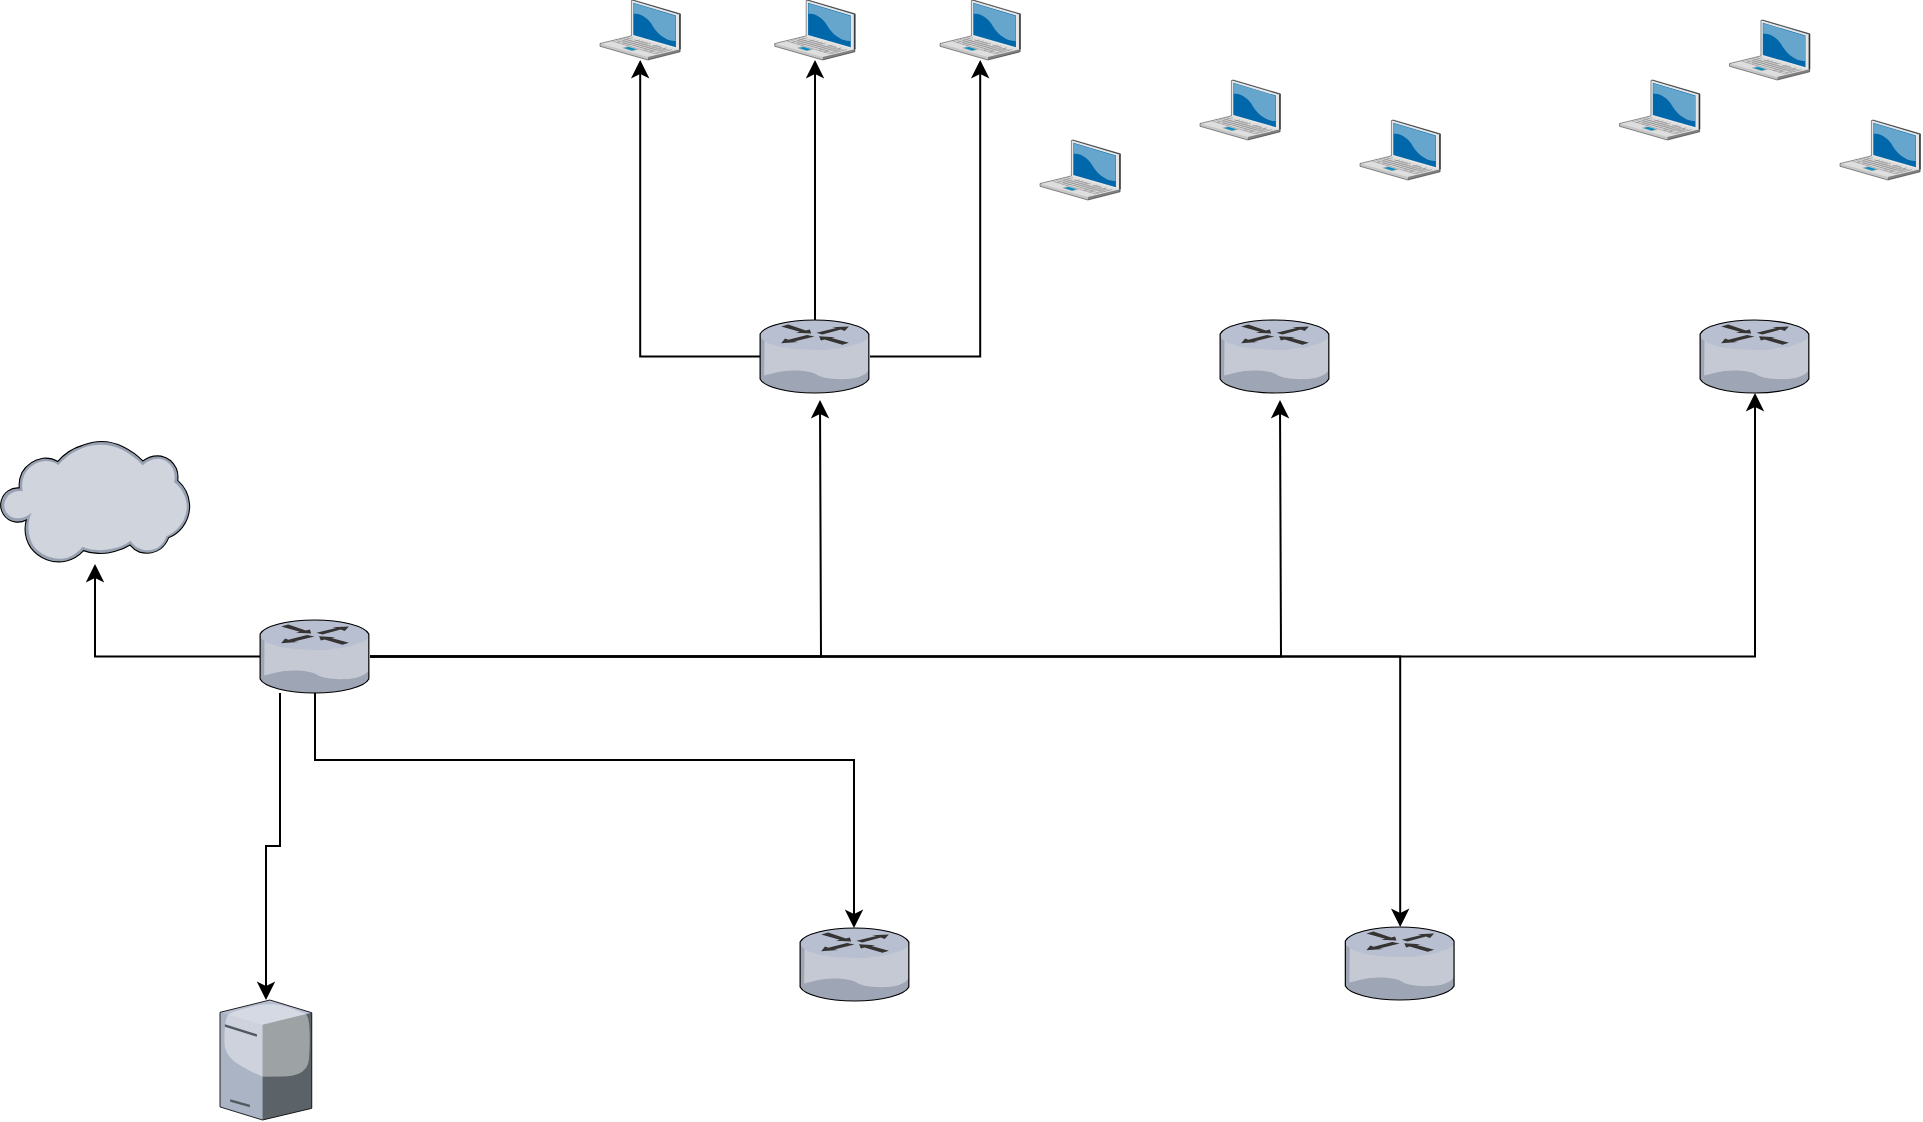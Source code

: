 <mxfile version="13.6.2" type="github">
  <diagram name="Page-1" id="822b0af5-4adb-64df-f703-e8dfc1f81529">
    <mxGraphModel dx="1113" dy="642" grid="1" gridSize="10" guides="1" tooltips="1" connect="1" arrows="1" fold="1" page="1" pageScale="1" pageWidth="1100" pageHeight="850" background="#ffffff" math="0" shadow="0">
      <root>
        <mxCell id="0" />
        <mxCell id="1" parent="0" />
        <mxCell id="yKmip7AhmHxL8dwArh6h-2" value="" style="verticalLabelPosition=bottom;aspect=fixed;html=1;verticalAlign=top;strokeColor=none;align=center;outlineConnect=0;shape=mxgraph.citrix.cloud;" vertex="1" parent="1">
          <mxGeometry x="70" y="280" width="95" height="62" as="geometry" />
        </mxCell>
        <mxCell id="yKmip7AhmHxL8dwArh6h-23" style="edgeStyle=orthogonalEdgeStyle;rounded=0;orthogonalLoop=1;jettySize=auto;html=1;" edge="1" parent="1" source="yKmip7AhmHxL8dwArh6h-3">
          <mxGeometry relative="1" as="geometry">
            <mxPoint x="480" y="260" as="targetPoint" />
          </mxGeometry>
        </mxCell>
        <mxCell id="yKmip7AhmHxL8dwArh6h-24" style="edgeStyle=orthogonalEdgeStyle;rounded=0;orthogonalLoop=1;jettySize=auto;html=1;" edge="1" parent="1" source="yKmip7AhmHxL8dwArh6h-3">
          <mxGeometry relative="1" as="geometry">
            <mxPoint x="710" y="260" as="targetPoint" />
          </mxGeometry>
        </mxCell>
        <mxCell id="yKmip7AhmHxL8dwArh6h-25" style="edgeStyle=orthogonalEdgeStyle;rounded=0;orthogonalLoop=1;jettySize=auto;html=1;" edge="1" parent="1" source="yKmip7AhmHxL8dwArh6h-3" target="yKmip7AhmHxL8dwArh6h-7">
          <mxGeometry relative="1" as="geometry" />
        </mxCell>
        <mxCell id="yKmip7AhmHxL8dwArh6h-27" style="edgeStyle=orthogonalEdgeStyle;rounded=0;orthogonalLoop=1;jettySize=auto;html=1;" edge="1" parent="1" source="yKmip7AhmHxL8dwArh6h-3" target="yKmip7AhmHxL8dwArh6h-4">
          <mxGeometry relative="1" as="geometry">
            <Array as="points">
              <mxPoint x="210" y="483" />
              <mxPoint x="203" y="483" />
            </Array>
          </mxGeometry>
        </mxCell>
        <mxCell id="yKmip7AhmHxL8dwArh6h-28" style="edgeStyle=orthogonalEdgeStyle;rounded=0;orthogonalLoop=1;jettySize=auto;html=1;" edge="1" parent="1" source="yKmip7AhmHxL8dwArh6h-3" target="yKmip7AhmHxL8dwArh6h-2">
          <mxGeometry relative="1" as="geometry" />
        </mxCell>
        <mxCell id="yKmip7AhmHxL8dwArh6h-31" style="edgeStyle=orthogonalEdgeStyle;rounded=0;orthogonalLoop=1;jettySize=auto;html=1;" edge="1" parent="1" source="yKmip7AhmHxL8dwArh6h-3" target="yKmip7AhmHxL8dwArh6h-30">
          <mxGeometry relative="1" as="geometry" />
        </mxCell>
        <mxCell id="yKmip7AhmHxL8dwArh6h-58" style="edgeStyle=orthogonalEdgeStyle;rounded=0;orthogonalLoop=1;jettySize=auto;html=1;" edge="1" parent="1" source="yKmip7AhmHxL8dwArh6h-3" target="yKmip7AhmHxL8dwArh6h-29">
          <mxGeometry relative="1" as="geometry">
            <Array as="points">
              <mxPoint x="227" y="440" />
              <mxPoint x="497" y="440" />
            </Array>
          </mxGeometry>
        </mxCell>
        <mxCell id="yKmip7AhmHxL8dwArh6h-3" value="" style="verticalLabelPosition=bottom;aspect=fixed;html=1;verticalAlign=top;strokeColor=none;align=center;outlineConnect=0;shape=mxgraph.citrix.router;" vertex="1" parent="1">
          <mxGeometry x="200" y="370" width="55" height="36.5" as="geometry" />
        </mxCell>
        <mxCell id="yKmip7AhmHxL8dwArh6h-4" value="" style="verticalLabelPosition=bottom;aspect=fixed;html=1;verticalAlign=top;strokeColor=none;align=center;outlineConnect=0;shape=mxgraph.citrix.license_server;" vertex="1" parent="1">
          <mxGeometry x="180" y="560" width="45.88" height="60" as="geometry" />
        </mxCell>
        <mxCell id="yKmip7AhmHxL8dwArh6h-20" style="edgeStyle=orthogonalEdgeStyle;rounded=0;orthogonalLoop=1;jettySize=auto;html=1;" edge="1" parent="1" source="yKmip7AhmHxL8dwArh6h-5" target="yKmip7AhmHxL8dwArh6h-8">
          <mxGeometry relative="1" as="geometry" />
        </mxCell>
        <mxCell id="yKmip7AhmHxL8dwArh6h-21" style="edgeStyle=orthogonalEdgeStyle;rounded=0;orthogonalLoop=1;jettySize=auto;html=1;" edge="1" parent="1" source="yKmip7AhmHxL8dwArh6h-5" target="yKmip7AhmHxL8dwArh6h-9">
          <mxGeometry relative="1" as="geometry" />
        </mxCell>
        <mxCell id="yKmip7AhmHxL8dwArh6h-22" style="edgeStyle=orthogonalEdgeStyle;rounded=0;orthogonalLoop=1;jettySize=auto;html=1;" edge="1" parent="1" source="yKmip7AhmHxL8dwArh6h-5" target="yKmip7AhmHxL8dwArh6h-10">
          <mxGeometry relative="1" as="geometry" />
        </mxCell>
        <mxCell id="yKmip7AhmHxL8dwArh6h-5" value="" style="verticalLabelPosition=bottom;aspect=fixed;html=1;verticalAlign=top;strokeColor=none;align=center;outlineConnect=0;shape=mxgraph.citrix.router;" vertex="1" parent="1">
          <mxGeometry x="450" y="220" width="55" height="36.5" as="geometry" />
        </mxCell>
        <mxCell id="yKmip7AhmHxL8dwArh6h-6" value="" style="verticalLabelPosition=bottom;aspect=fixed;html=1;verticalAlign=top;strokeColor=none;align=center;outlineConnect=0;shape=mxgraph.citrix.router;" vertex="1" parent="1">
          <mxGeometry x="680" y="220" width="55" height="36.5" as="geometry" />
        </mxCell>
        <mxCell id="yKmip7AhmHxL8dwArh6h-7" value="" style="verticalLabelPosition=bottom;aspect=fixed;html=1;verticalAlign=top;strokeColor=none;align=center;outlineConnect=0;shape=mxgraph.citrix.router;" vertex="1" parent="1">
          <mxGeometry x="920" y="220" width="55" height="36.5" as="geometry" />
        </mxCell>
        <mxCell id="yKmip7AhmHxL8dwArh6h-8" value="" style="verticalLabelPosition=bottom;aspect=fixed;html=1;verticalAlign=top;strokeColor=none;align=center;outlineConnect=0;shape=mxgraph.citrix.laptop_2;" vertex="1" parent="1">
          <mxGeometry x="370" y="60" width="40.23" height="30" as="geometry" />
        </mxCell>
        <mxCell id="yKmip7AhmHxL8dwArh6h-9" value="" style="verticalLabelPosition=bottom;aspect=fixed;html=1;verticalAlign=top;strokeColor=none;align=center;outlineConnect=0;shape=mxgraph.citrix.laptop_2;" vertex="1" parent="1">
          <mxGeometry x="457.39" y="60" width="40.23" height="30" as="geometry" />
        </mxCell>
        <mxCell id="yKmip7AhmHxL8dwArh6h-10" value="" style="verticalLabelPosition=bottom;aspect=fixed;html=1;verticalAlign=top;strokeColor=none;align=center;outlineConnect=0;shape=mxgraph.citrix.laptop_2;" vertex="1" parent="1">
          <mxGeometry x="540" y="60" width="40.23" height="30" as="geometry" />
        </mxCell>
        <mxCell id="yKmip7AhmHxL8dwArh6h-11" value="" style="verticalLabelPosition=bottom;aspect=fixed;html=1;verticalAlign=top;strokeColor=none;align=center;outlineConnect=0;shape=mxgraph.citrix.laptop_2;" vertex="1" parent="1">
          <mxGeometry x="590" y="130" width="40.23" height="30" as="geometry" />
        </mxCell>
        <mxCell id="yKmip7AhmHxL8dwArh6h-12" value="" style="verticalLabelPosition=bottom;aspect=fixed;html=1;verticalAlign=top;strokeColor=none;align=center;outlineConnect=0;shape=mxgraph.citrix.laptop_2;" vertex="1" parent="1">
          <mxGeometry x="670" y="100" width="40.23" height="30" as="geometry" />
        </mxCell>
        <mxCell id="yKmip7AhmHxL8dwArh6h-13" value="" style="verticalLabelPosition=bottom;aspect=fixed;html=1;verticalAlign=top;strokeColor=none;align=center;outlineConnect=0;shape=mxgraph.citrix.laptop_2;" vertex="1" parent="1">
          <mxGeometry x="750" y="120" width="40.23" height="30" as="geometry" />
        </mxCell>
        <mxCell id="yKmip7AhmHxL8dwArh6h-14" value="" style="verticalLabelPosition=bottom;aspect=fixed;html=1;verticalAlign=top;strokeColor=none;align=center;outlineConnect=0;shape=mxgraph.citrix.laptop_2;" vertex="1" parent="1">
          <mxGeometry x="879.77" y="100" width="40.23" height="30" as="geometry" />
        </mxCell>
        <mxCell id="yKmip7AhmHxL8dwArh6h-15" value="" style="verticalLabelPosition=bottom;aspect=fixed;html=1;verticalAlign=top;strokeColor=none;align=center;outlineConnect=0;shape=mxgraph.citrix.laptop_2;" vertex="1" parent="1">
          <mxGeometry x="934.77" y="70" width="40.23" height="30" as="geometry" />
        </mxCell>
        <mxCell id="yKmip7AhmHxL8dwArh6h-16" value="" style="verticalLabelPosition=bottom;aspect=fixed;html=1;verticalAlign=top;strokeColor=none;align=center;outlineConnect=0;shape=mxgraph.citrix.laptop_2;" vertex="1" parent="1">
          <mxGeometry x="990" y="120" width="40.23" height="30" as="geometry" />
        </mxCell>
        <mxCell id="yKmip7AhmHxL8dwArh6h-29" value="" style="verticalLabelPosition=bottom;aspect=fixed;html=1;verticalAlign=top;strokeColor=none;align=center;outlineConnect=0;shape=mxgraph.citrix.router;" vertex="1" parent="1">
          <mxGeometry x="470" y="524" width="55" height="36.5" as="geometry" />
        </mxCell>
        <mxCell id="yKmip7AhmHxL8dwArh6h-30" value="" style="verticalLabelPosition=bottom;aspect=fixed;html=1;verticalAlign=top;strokeColor=none;align=center;outlineConnect=0;shape=mxgraph.citrix.router;" vertex="1" parent="1">
          <mxGeometry x="742.61" y="523.5" width="55" height="36.5" as="geometry" />
        </mxCell>
      </root>
    </mxGraphModel>
  </diagram>
</mxfile>
